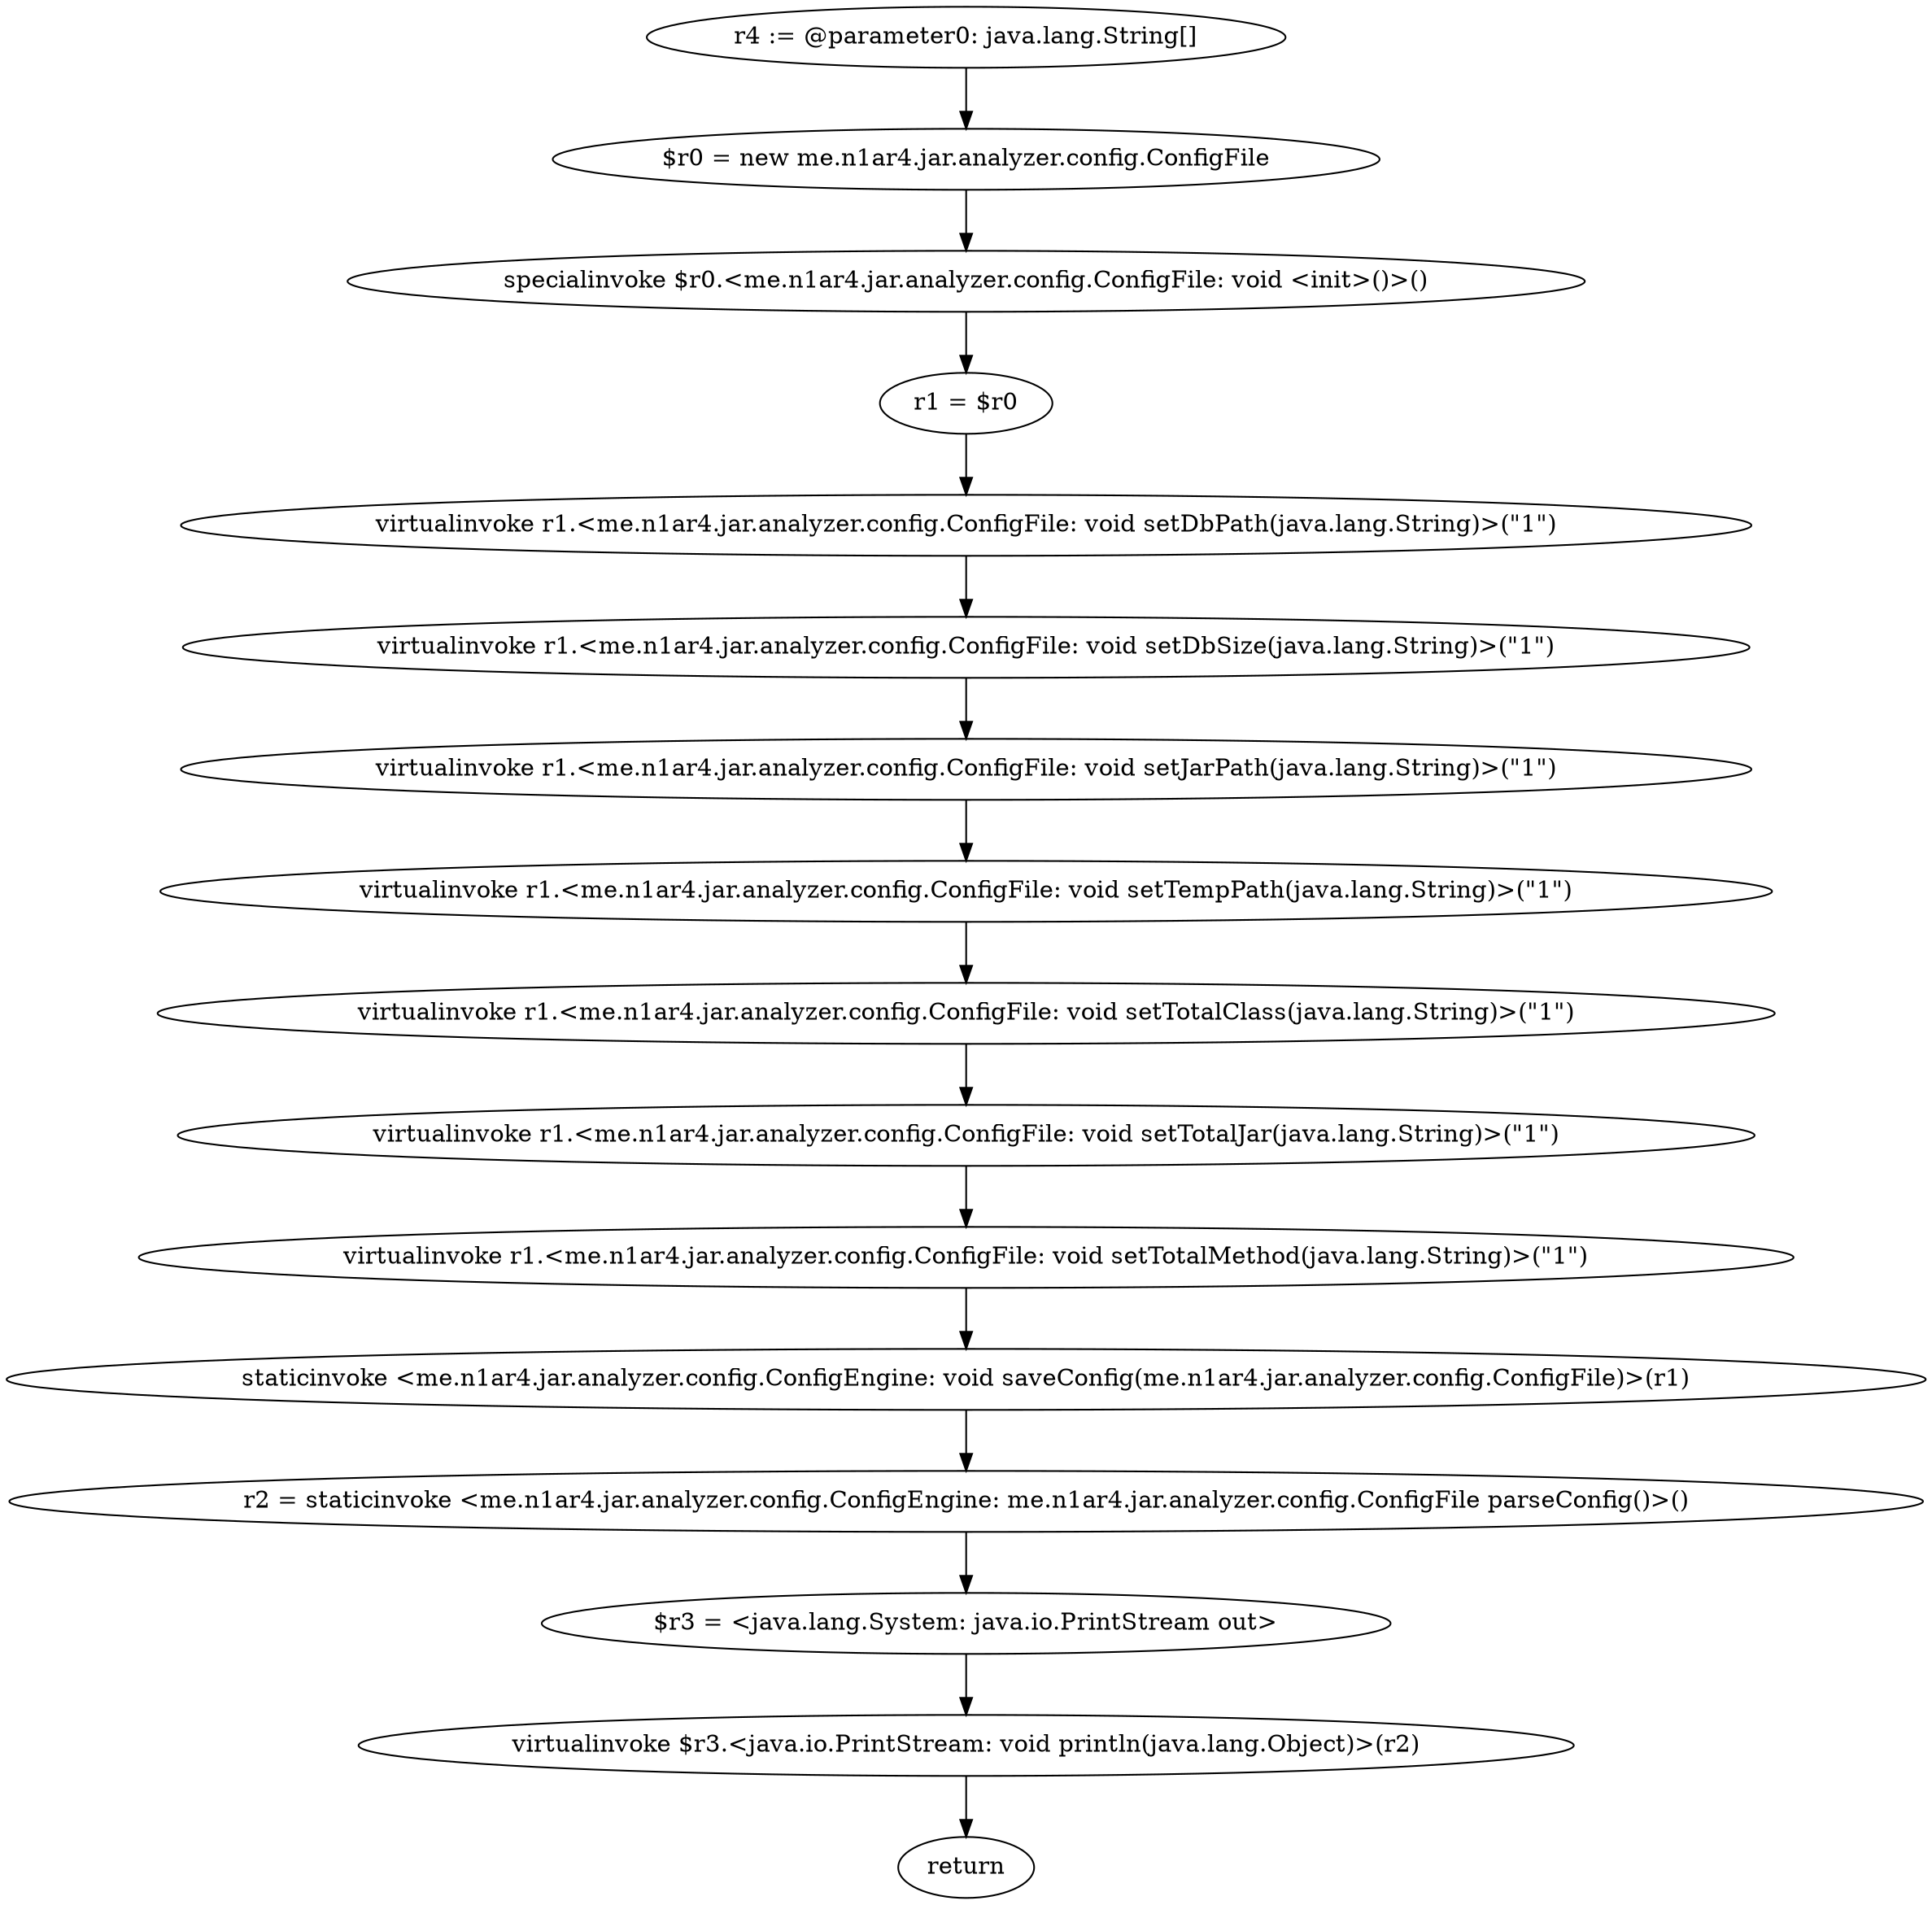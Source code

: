 digraph "unitGraph" {
    "r4 := @parameter0: java.lang.String[]"
    "$r0 = new me.n1ar4.jar.analyzer.config.ConfigFile"
    "specialinvoke $r0.<me.n1ar4.jar.analyzer.config.ConfigFile: void <init>()>()"
    "r1 = $r0"
    "virtualinvoke r1.<me.n1ar4.jar.analyzer.config.ConfigFile: void setDbPath(java.lang.String)>(\"1\")"
    "virtualinvoke r1.<me.n1ar4.jar.analyzer.config.ConfigFile: void setDbSize(java.lang.String)>(\"1\")"
    "virtualinvoke r1.<me.n1ar4.jar.analyzer.config.ConfigFile: void setJarPath(java.lang.String)>(\"1\")"
    "virtualinvoke r1.<me.n1ar4.jar.analyzer.config.ConfigFile: void setTempPath(java.lang.String)>(\"1\")"
    "virtualinvoke r1.<me.n1ar4.jar.analyzer.config.ConfigFile: void setTotalClass(java.lang.String)>(\"1\")"
    "virtualinvoke r1.<me.n1ar4.jar.analyzer.config.ConfigFile: void setTotalJar(java.lang.String)>(\"1\")"
    "virtualinvoke r1.<me.n1ar4.jar.analyzer.config.ConfigFile: void setTotalMethod(java.lang.String)>(\"1\")"
    "staticinvoke <me.n1ar4.jar.analyzer.config.ConfigEngine: void saveConfig(me.n1ar4.jar.analyzer.config.ConfigFile)>(r1)"
    "r2 = staticinvoke <me.n1ar4.jar.analyzer.config.ConfigEngine: me.n1ar4.jar.analyzer.config.ConfigFile parseConfig()>()"
    "$r3 = <java.lang.System: java.io.PrintStream out>"
    "virtualinvoke $r3.<java.io.PrintStream: void println(java.lang.Object)>(r2)"
    "return"
    "r4 := @parameter0: java.lang.String[]"->"$r0 = new me.n1ar4.jar.analyzer.config.ConfigFile";
    "$r0 = new me.n1ar4.jar.analyzer.config.ConfigFile"->"specialinvoke $r0.<me.n1ar4.jar.analyzer.config.ConfigFile: void <init>()>()";
    "specialinvoke $r0.<me.n1ar4.jar.analyzer.config.ConfigFile: void <init>()>()"->"r1 = $r0";
    "r1 = $r0"->"virtualinvoke r1.<me.n1ar4.jar.analyzer.config.ConfigFile: void setDbPath(java.lang.String)>(\"1\")";
    "virtualinvoke r1.<me.n1ar4.jar.analyzer.config.ConfigFile: void setDbPath(java.lang.String)>(\"1\")"->"virtualinvoke r1.<me.n1ar4.jar.analyzer.config.ConfigFile: void setDbSize(java.lang.String)>(\"1\")";
    "virtualinvoke r1.<me.n1ar4.jar.analyzer.config.ConfigFile: void setDbSize(java.lang.String)>(\"1\")"->"virtualinvoke r1.<me.n1ar4.jar.analyzer.config.ConfigFile: void setJarPath(java.lang.String)>(\"1\")";
    "virtualinvoke r1.<me.n1ar4.jar.analyzer.config.ConfigFile: void setJarPath(java.lang.String)>(\"1\")"->"virtualinvoke r1.<me.n1ar4.jar.analyzer.config.ConfigFile: void setTempPath(java.lang.String)>(\"1\")";
    "virtualinvoke r1.<me.n1ar4.jar.analyzer.config.ConfigFile: void setTempPath(java.lang.String)>(\"1\")"->"virtualinvoke r1.<me.n1ar4.jar.analyzer.config.ConfigFile: void setTotalClass(java.lang.String)>(\"1\")";
    "virtualinvoke r1.<me.n1ar4.jar.analyzer.config.ConfigFile: void setTotalClass(java.lang.String)>(\"1\")"->"virtualinvoke r1.<me.n1ar4.jar.analyzer.config.ConfigFile: void setTotalJar(java.lang.String)>(\"1\")";
    "virtualinvoke r1.<me.n1ar4.jar.analyzer.config.ConfigFile: void setTotalJar(java.lang.String)>(\"1\")"->"virtualinvoke r1.<me.n1ar4.jar.analyzer.config.ConfigFile: void setTotalMethod(java.lang.String)>(\"1\")";
    "virtualinvoke r1.<me.n1ar4.jar.analyzer.config.ConfigFile: void setTotalMethod(java.lang.String)>(\"1\")"->"staticinvoke <me.n1ar4.jar.analyzer.config.ConfigEngine: void saveConfig(me.n1ar4.jar.analyzer.config.ConfigFile)>(r1)";
    "staticinvoke <me.n1ar4.jar.analyzer.config.ConfigEngine: void saveConfig(me.n1ar4.jar.analyzer.config.ConfigFile)>(r1)"->"r2 = staticinvoke <me.n1ar4.jar.analyzer.config.ConfigEngine: me.n1ar4.jar.analyzer.config.ConfigFile parseConfig()>()";
    "r2 = staticinvoke <me.n1ar4.jar.analyzer.config.ConfigEngine: me.n1ar4.jar.analyzer.config.ConfigFile parseConfig()>()"->"$r3 = <java.lang.System: java.io.PrintStream out>";
    "$r3 = <java.lang.System: java.io.PrintStream out>"->"virtualinvoke $r3.<java.io.PrintStream: void println(java.lang.Object)>(r2)";
    "virtualinvoke $r3.<java.io.PrintStream: void println(java.lang.Object)>(r2)"->"return";
}
